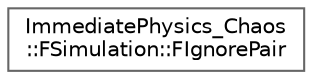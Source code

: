 digraph "Graphical Class Hierarchy"
{
 // INTERACTIVE_SVG=YES
 // LATEX_PDF_SIZE
  bgcolor="transparent";
  edge [fontname=Helvetica,fontsize=10,labelfontname=Helvetica,labelfontsize=10];
  node [fontname=Helvetica,fontsize=10,shape=box,height=0.2,width=0.4];
  rankdir="LR";
  Node0 [id="Node000000",label="ImmediatePhysics_Chaos\l::FSimulation::FIgnorePair",height=0.2,width=0.4,color="grey40", fillcolor="white", style="filled",URL="$df/d91/structImmediatePhysics__Chaos_1_1FSimulation_1_1FIgnorePair.html",tooltip="An array of actors to ignore."];
}
